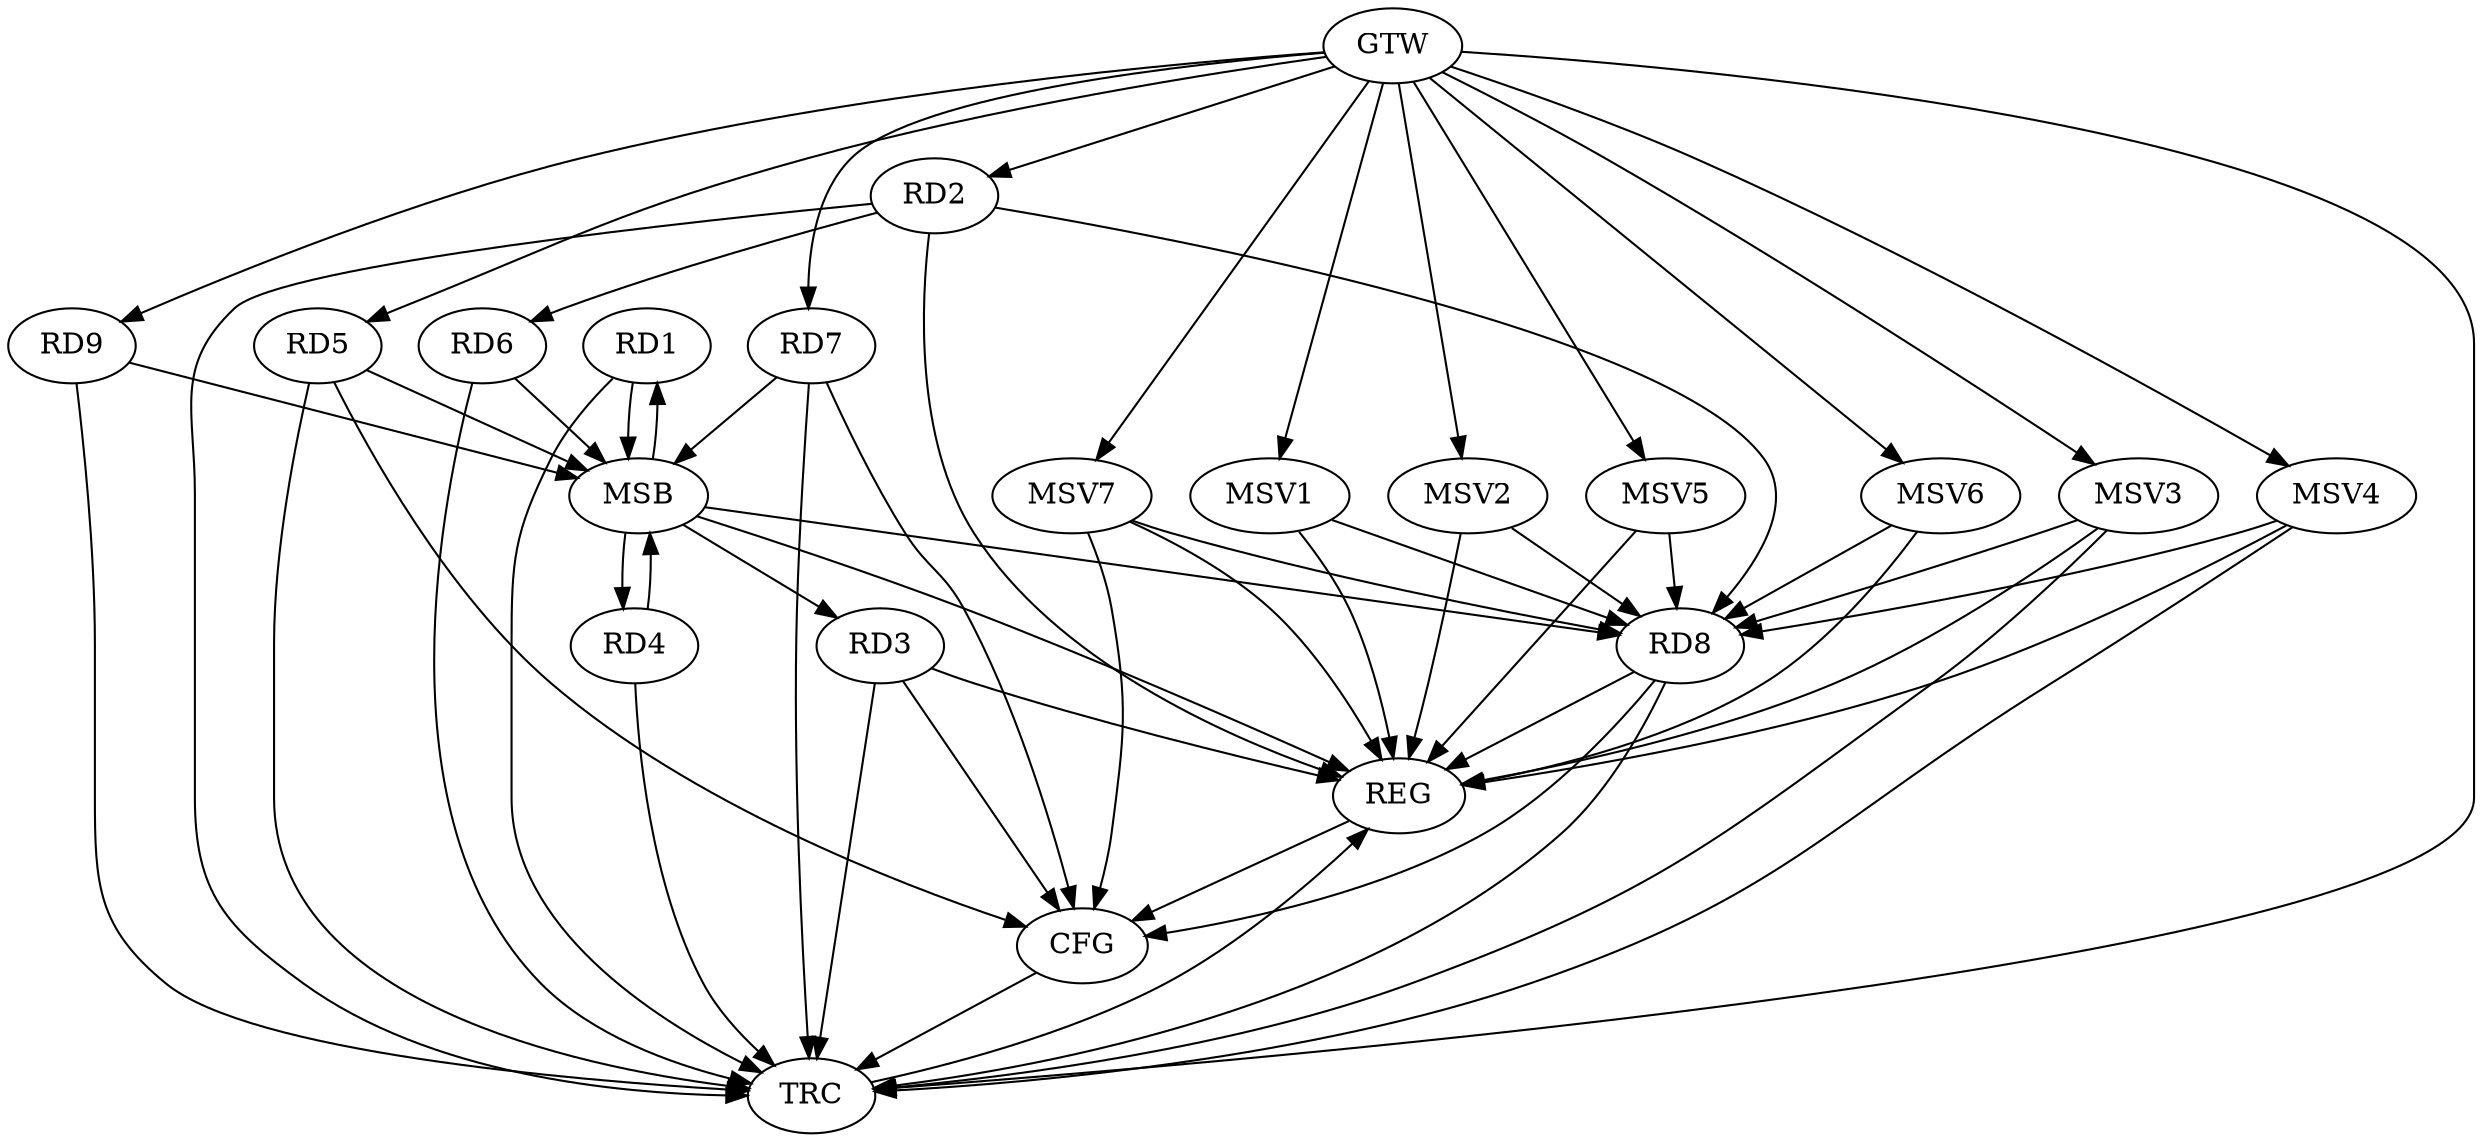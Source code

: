 strict digraph G {
  RD1 [ label="RD1" ];
  RD2 [ label="RD2" ];
  RD3 [ label="RD3" ];
  RD4 [ label="RD4" ];
  RD5 [ label="RD5" ];
  RD6 [ label="RD6" ];
  RD7 [ label="RD7" ];
  RD8 [ label="RD8" ];
  RD9 [ label="RD9" ];
  GTW [ label="GTW" ];
  REG [ label="REG" ];
  MSB [ label="MSB" ];
  CFG [ label="CFG" ];
  TRC [ label="TRC" ];
  MSV1 [ label="MSV1" ];
  MSV2 [ label="MSV2" ];
  MSV3 [ label="MSV3" ];
  MSV4 [ label="MSV4" ];
  MSV5 [ label="MSV5" ];
  MSV6 [ label="MSV6" ];
  MSV7 [ label="MSV7" ];
  RD2 -> RD6;
  RD2 -> RD8;
  GTW -> RD2;
  GTW -> RD5;
  GTW -> RD7;
  GTW -> RD9;
  RD2 -> REG;
  RD3 -> REG;
  RD8 -> REG;
  RD1 -> MSB;
  MSB -> REG;
  RD4 -> MSB;
  MSB -> RD1;
  RD5 -> MSB;
  MSB -> RD4;
  RD6 -> MSB;
  RD7 -> MSB;
  MSB -> RD3;
  RD9 -> MSB;
  MSB -> RD8;
  RD5 -> CFG;
  RD8 -> CFG;
  RD3 -> CFG;
  RD7 -> CFG;
  REG -> CFG;
  RD1 -> TRC;
  RD2 -> TRC;
  RD3 -> TRC;
  RD4 -> TRC;
  RD5 -> TRC;
  RD6 -> TRC;
  RD7 -> TRC;
  RD8 -> TRC;
  RD9 -> TRC;
  GTW -> TRC;
  CFG -> TRC;
  TRC -> REG;
  MSV1 -> RD8;
  GTW -> MSV1;
  MSV1 -> REG;
  MSV2 -> RD8;
  GTW -> MSV2;
  MSV2 -> REG;
  MSV3 -> RD8;
  GTW -> MSV3;
  MSV3 -> REG;
  MSV3 -> TRC;
  MSV4 -> RD8;
  GTW -> MSV4;
  MSV4 -> REG;
  MSV4 -> TRC;
  MSV5 -> RD8;
  MSV6 -> RD8;
  GTW -> MSV5;
  MSV5 -> REG;
  GTW -> MSV6;
  MSV6 -> REG;
  MSV7 -> RD8;
  GTW -> MSV7;
  MSV7 -> REG;
  MSV7 -> CFG;
}
